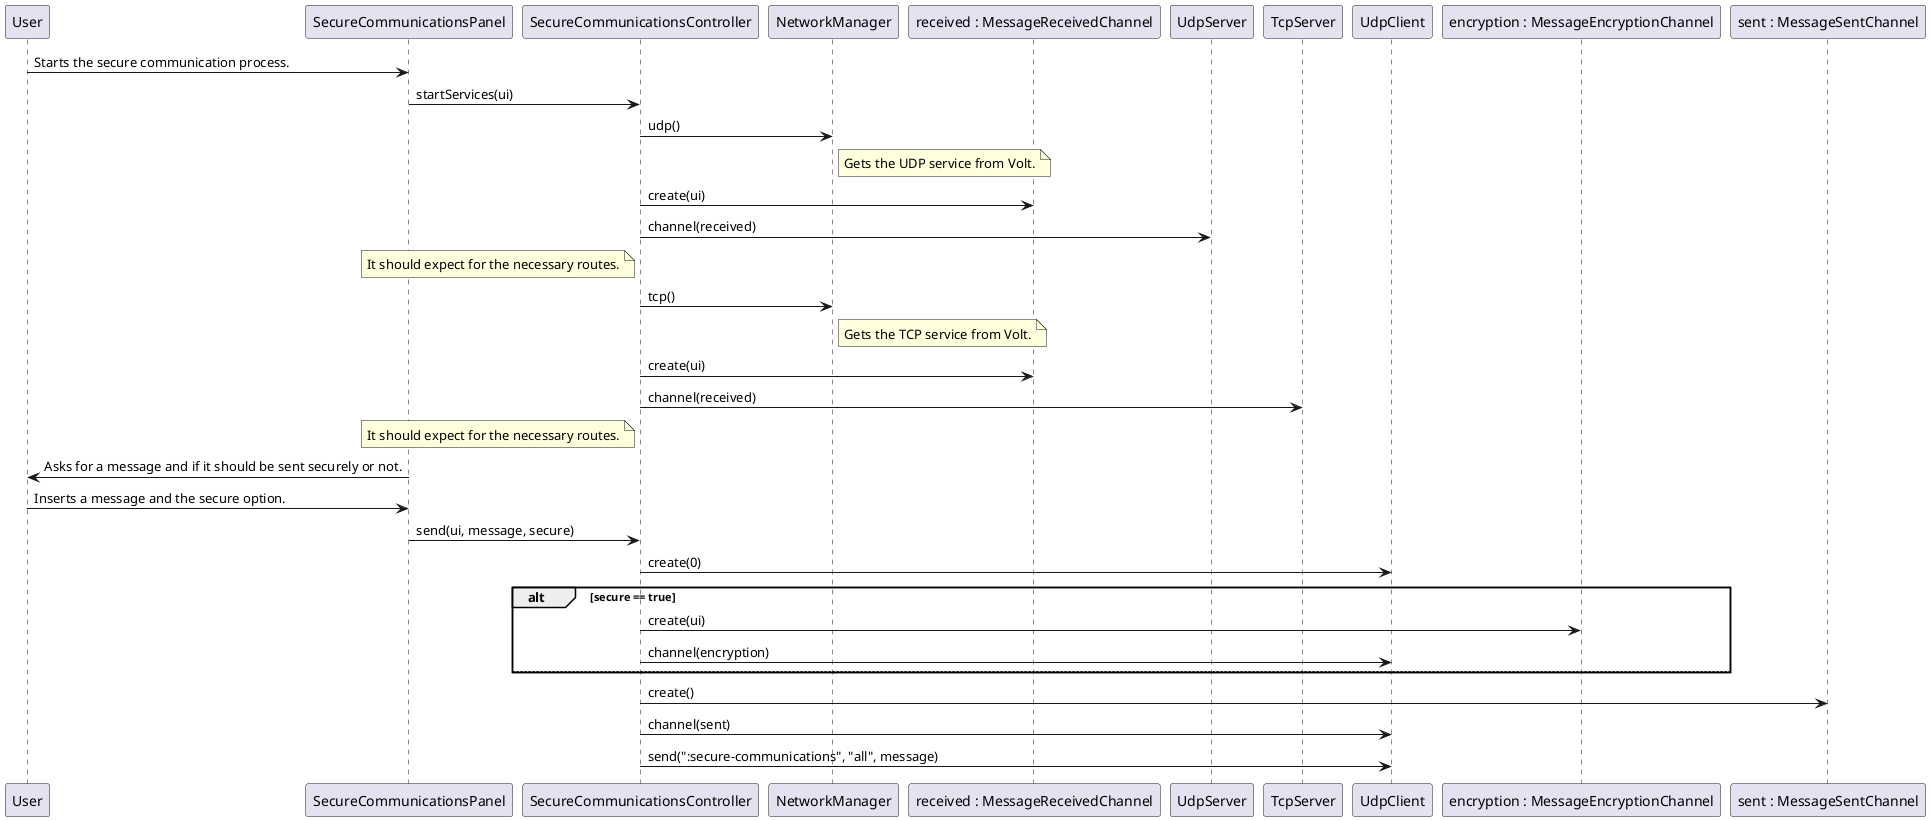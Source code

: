 @startuml doc-files/final_design.png

participant "User" as User
participant "SecureCommunicationsPanel" as UI
participant "SecureCommunicationsController" as Controller
participant "NetworkManager" as Network
participant "received : MessageReceivedChannel" as MessageReceivedChannel
participant "UdpServer" as UdpServer
participant "TcpServer" as TcpServer
participant "UdpClient" as UdpClient
participant "encryption : MessageEncryptionChannel" as MessageEncryptionChannel
participant "sent : MessageSentChannel" as MessageSentChannel

User->UI: Starts the secure communication process.
UI->Controller: startServices(ui)
Controller->Network: udp()
note right of Network: Gets the UDP service from Volt.
Controller->MessageReceivedChannel: create(ui)
Controller->UdpServer: channel(received)
note left of Controller: It should expect for the necessary routes.

Controller->Network: tcp()
note right of Network: Gets the TCP service from Volt.
Controller->MessageReceivedChannel: create(ui)
Controller->TcpServer: channel(received)
note left of Controller: It should expect for the necessary routes.

UI->User: Asks for a message and if it should be sent securely or not.
User->UI: Inserts a message and the secure option.
UI->Controller: send(ui, message, secure)

Controller->UdpClient: create(0)

alt secure == true
    Controller->MessageEncryptionChannel: create(ui)
    Controller->UdpClient: channel(encryption)
else
end

Controller->MessageSentChannel: create()
Controller->UdpClient: channel(sent)
Controller->UdpClient: send(":secure-communications", "all", message)

@enduml
